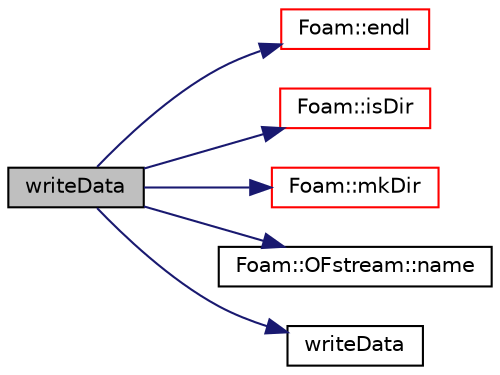 digraph "writeData"
{
  bgcolor="transparent";
  edge [fontname="Helvetica",fontsize="10",labelfontname="Helvetica",labelfontsize="10"];
  node [fontname="Helvetica",fontsize="10",shape=record];
  rankdir="LR";
  Node466 [label="writeData",height=0.2,width=0.4,color="black", fillcolor="grey75", style="filled", fontcolor="black"];
  Node466 -> Node467 [color="midnightblue",fontsize="10",style="solid",fontname="Helvetica"];
  Node467 [label="Foam::endl",height=0.2,width=0.4,color="red",URL="$a21851.html#a2db8fe02a0d3909e9351bb4275b23ce4",tooltip="Add newline and flush stream. "];
  Node466 -> Node469 [color="midnightblue",fontsize="10",style="solid",fontname="Helvetica"];
  Node469 [label="Foam::isDir",height=0.2,width=0.4,color="red",URL="$a21851.html#a9c9cf5d33b9c5961f835aefe5d860c5a",tooltip="Does the name exist as a DIRECTORY in the file system? "];
  Node466 -> Node475 [color="midnightblue",fontsize="10",style="solid",fontname="Helvetica"];
  Node475 [label="Foam::mkDir",height=0.2,width=0.4,color="red",URL="$a21851.html#a2ae410f2311adf94d66451b7423fdf4e",tooltip="Make a directory and return an error if it could not be created. "];
  Node466 -> Node524 [color="midnightblue",fontsize="10",style="solid",fontname="Helvetica"];
  Node524 [label="Foam::OFstream::name",height=0.2,width=0.4,color="black",URL="$a27297.html#aba53f1f9c8fadfa65f4099af10df348c",tooltip="Return the name of the stream. "];
  Node466 -> Node525 [color="midnightblue",fontsize="10",style="solid",fontname="Helvetica"];
  Node525 [label="writeData",height=0.2,width=0.4,color="black",URL="$a41252.html#a095a2bb889e4ff86605ad8a929fdc3f5"];
}

